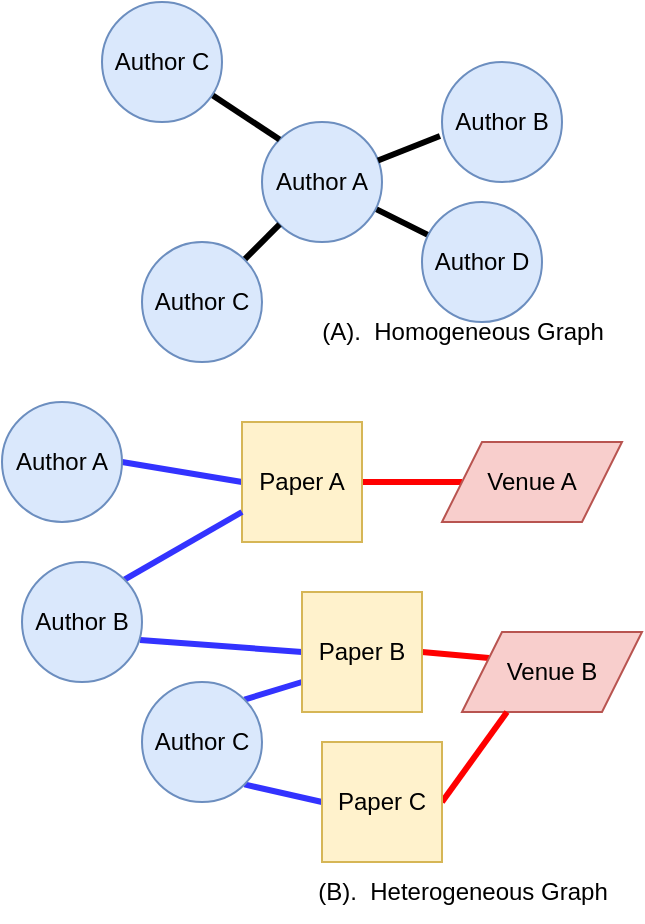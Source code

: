 <mxfile version="20.2.3" type="device" pages="2"><diagram id="WXC8osH0fA8LC0ZqKnBN" name="Page-1"><mxGraphModel dx="1234" dy="826" grid="1" gridSize="10" guides="1" tooltips="1" connect="1" arrows="1" fold="1" page="1" pageScale="1" pageWidth="827" pageHeight="1169" math="0" shadow="0"><root><mxCell id="0"/><mxCell id="1" parent="0"/><mxCell id="EF65xUyE1lz3l1_iHLNG-2" value="" style="edgeStyle=none;rounded=0;orthogonalLoop=1;jettySize=auto;html=1;fontFamily=Garamond;fontSize=18;endArrow=none;endFill=0;strokeColor=#000000;strokeWidth=3;" edge="1" parent="1" source="RMciS9fWkyO5aLNQd7lW-1" target="EF65xUyE1lz3l1_iHLNG-1"><mxGeometry relative="1" as="geometry"/></mxCell><mxCell id="RMciS9fWkyO5aLNQd7lW-1" value="Author A" style="ellipse;whiteSpace=wrap;html=1;aspect=fixed;fillColor=#dae8fc;strokeColor=#6c8ebf;" vertex="1" parent="1"><mxGeometry x="380" y="280" width="60" height="60" as="geometry"/></mxCell><mxCell id="RMciS9fWkyO5aLNQd7lW-9" style="edgeStyle=none;rounded=0;orthogonalLoop=1;jettySize=auto;html=1;endArrow=none;endFill=0;fillColor=#dae8fc;strokeColor=#000000;exitX=-0.017;exitY=0.617;exitDx=0;exitDy=0;exitPerimeter=0;strokeWidth=3;" edge="1" parent="1" source="RMciS9fWkyO5aLNQd7lW-2" target="RMciS9fWkyO5aLNQd7lW-1"><mxGeometry relative="1" as="geometry"><mxPoint x="480" y="300" as="sourcePoint"/></mxGeometry></mxCell><mxCell id="RMciS9fWkyO5aLNQd7lW-2" value="Author B" style="ellipse;whiteSpace=wrap;html=1;aspect=fixed;fillColor=#dae8fc;strokeColor=#6c8ebf;" vertex="1" parent="1"><mxGeometry x="470" y="250" width="60" height="60" as="geometry"/></mxCell><mxCell id="RMciS9fWkyO5aLNQd7lW-8" style="edgeStyle=none;rounded=0;orthogonalLoop=1;jettySize=auto;html=1;exitX=1;exitY=0;exitDx=0;exitDy=0;entryX=0;entryY=1;entryDx=0;entryDy=0;endArrow=none;endFill=0;fillColor=#dae8fc;strokeColor=#000000;strokeWidth=3;" edge="1" parent="1" source="RMciS9fWkyO5aLNQd7lW-3" target="RMciS9fWkyO5aLNQd7lW-1"><mxGeometry relative="1" as="geometry"/></mxCell><mxCell id="RMciS9fWkyO5aLNQd7lW-3" value="Author C" style="ellipse;whiteSpace=wrap;html=1;aspect=fixed;fillColor=#dae8fc;strokeColor=#6c8ebf;" vertex="1" parent="1"><mxGeometry x="320" y="340" width="60" height="60" as="geometry"/></mxCell><mxCell id="RMciS9fWkyO5aLNQd7lW-7" style="rounded=0;orthogonalLoop=1;jettySize=auto;html=1;entryX=0;entryY=0;entryDx=0;entryDy=0;endArrow=none;endFill=0;fillColor=#dae8fc;strokeColor=#000000;strokeWidth=3;" edge="1" parent="1" source="RMciS9fWkyO5aLNQd7lW-4" target="RMciS9fWkyO5aLNQd7lW-1"><mxGeometry relative="1" as="geometry"/></mxCell><mxCell id="RMciS9fWkyO5aLNQd7lW-4" value="Author C" style="ellipse;whiteSpace=wrap;html=1;aspect=fixed;fillColor=#dae8fc;strokeColor=#6c8ebf;" vertex="1" parent="1"><mxGeometry x="300" y="220" width="60" height="60" as="geometry"/></mxCell><mxCell id="RMciS9fWkyO5aLNQd7lW-13" style="edgeStyle=none;rounded=0;orthogonalLoop=1;jettySize=auto;html=1;exitX=1;exitY=0.5;exitDx=0;exitDy=0;entryX=0;entryY=0.5;entryDx=0;entryDy=0;endArrow=none;endFill=0;strokeColor=#3333FF;strokeWidth=3;" edge="1" parent="1" source="RMciS9fWkyO5aLNQd7lW-10" target="RMciS9fWkyO5aLNQd7lW-11"><mxGeometry relative="1" as="geometry"/></mxCell><mxCell id="RMciS9fWkyO5aLNQd7lW-10" value="Author A" style="ellipse;whiteSpace=wrap;html=1;aspect=fixed;fillColor=#dae8fc;strokeColor=#6c8ebf;" vertex="1" parent="1"><mxGeometry x="250" y="420" width="60" height="60" as="geometry"/></mxCell><mxCell id="RMciS9fWkyO5aLNQd7lW-14" style="edgeStyle=none;rounded=0;orthogonalLoop=1;jettySize=auto;html=1;exitX=1;exitY=0.5;exitDx=0;exitDy=0;endArrow=none;endFill=0;strokeColor=#FF0000;strokeWidth=3;" edge="1" parent="1" source="RMciS9fWkyO5aLNQd7lW-11" target="RMciS9fWkyO5aLNQd7lW-12"><mxGeometry relative="1" as="geometry"/></mxCell><mxCell id="RMciS9fWkyO5aLNQd7lW-11" value="Paper A" style="whiteSpace=wrap;html=1;aspect=fixed;fillColor=#fff2cc;strokeColor=#d6b656;" vertex="1" parent="1"><mxGeometry x="370" y="430" width="60" height="60" as="geometry"/></mxCell><mxCell id="RMciS9fWkyO5aLNQd7lW-12" value="Venue A" style="shape=parallelogram;perimeter=parallelogramPerimeter;whiteSpace=wrap;html=1;fixedSize=1;fillColor=#f8cecc;strokeColor=#b85450;" vertex="1" parent="1"><mxGeometry x="470" y="440" width="90" height="40" as="geometry"/></mxCell><mxCell id="RMciS9fWkyO5aLNQd7lW-16" style="edgeStyle=none;rounded=0;orthogonalLoop=1;jettySize=auto;html=1;exitX=1;exitY=0;exitDx=0;exitDy=0;entryX=0;entryY=0.75;entryDx=0;entryDy=0;endArrow=none;endFill=0;strokeColor=#3333FF;strokeWidth=3;" edge="1" parent="1" source="RMciS9fWkyO5aLNQd7lW-15" target="RMciS9fWkyO5aLNQd7lW-11"><mxGeometry relative="1" as="geometry"/></mxCell><mxCell id="RMciS9fWkyO5aLNQd7lW-19" style="edgeStyle=none;rounded=0;orthogonalLoop=1;jettySize=auto;html=1;exitX=0.983;exitY=0.65;exitDx=0;exitDy=0;entryX=0;entryY=0.5;entryDx=0;entryDy=0;endArrow=none;endFill=0;exitPerimeter=0;strokeColor=#3333FF;strokeWidth=3;" edge="1" parent="1" source="RMciS9fWkyO5aLNQd7lW-15" target="RMciS9fWkyO5aLNQd7lW-18"><mxGeometry relative="1" as="geometry"/></mxCell><mxCell id="RMciS9fWkyO5aLNQd7lW-15" value="Author B" style="ellipse;whiteSpace=wrap;html=1;aspect=fixed;fillColor=#dae8fc;strokeColor=#6c8ebf;" vertex="1" parent="1"><mxGeometry x="260" y="500" width="60" height="60" as="geometry"/></mxCell><mxCell id="RMciS9fWkyO5aLNQd7lW-20" style="edgeStyle=none;rounded=0;orthogonalLoop=1;jettySize=auto;html=1;exitX=1;exitY=0;exitDx=0;exitDy=0;entryX=0;entryY=0.75;entryDx=0;entryDy=0;endArrow=none;endFill=0;strokeColor=#3333FF;strokeWidth=3;" edge="1" parent="1" source="RMciS9fWkyO5aLNQd7lW-17" target="RMciS9fWkyO5aLNQd7lW-18"><mxGeometry relative="1" as="geometry"/></mxCell><mxCell id="RMciS9fWkyO5aLNQd7lW-24" style="edgeStyle=none;rounded=0;orthogonalLoop=1;jettySize=auto;html=1;exitX=1;exitY=1;exitDx=0;exitDy=0;entryX=0;entryY=0.5;entryDx=0;entryDy=0;endArrow=none;endFill=0;strokeColor=#3333FF;strokeWidth=3;" edge="1" parent="1" source="RMciS9fWkyO5aLNQd7lW-17" target="RMciS9fWkyO5aLNQd7lW-23"><mxGeometry relative="1" as="geometry"/></mxCell><mxCell id="RMciS9fWkyO5aLNQd7lW-17" value="Author C" style="ellipse;whiteSpace=wrap;html=1;aspect=fixed;fillColor=#dae8fc;strokeColor=#6c8ebf;" vertex="1" parent="1"><mxGeometry x="320" y="560" width="60" height="60" as="geometry"/></mxCell><mxCell id="RMciS9fWkyO5aLNQd7lW-22" style="edgeStyle=none;rounded=0;orthogonalLoop=1;jettySize=auto;html=1;exitX=1;exitY=0.5;exitDx=0;exitDy=0;entryX=0;entryY=0.25;entryDx=0;entryDy=0;endArrow=none;endFill=0;strokeColor=#FF0000;strokeWidth=3;" edge="1" parent="1" source="RMciS9fWkyO5aLNQd7lW-18" target="RMciS9fWkyO5aLNQd7lW-21"><mxGeometry relative="1" as="geometry"/></mxCell><mxCell id="RMciS9fWkyO5aLNQd7lW-18" value="Paper B" style="whiteSpace=wrap;html=1;aspect=fixed;fillColor=#fff2cc;strokeColor=#d6b656;" vertex="1" parent="1"><mxGeometry x="400" y="515" width="60" height="60" as="geometry"/></mxCell><mxCell id="RMciS9fWkyO5aLNQd7lW-21" value="Venue B" style="shape=parallelogram;perimeter=parallelogramPerimeter;whiteSpace=wrap;html=1;fixedSize=1;fillColor=#f8cecc;strokeColor=#b85450;" vertex="1" parent="1"><mxGeometry x="480" y="535" width="90" height="40" as="geometry"/></mxCell><mxCell id="RMciS9fWkyO5aLNQd7lW-25" style="edgeStyle=none;rounded=0;orthogonalLoop=1;jettySize=auto;html=1;exitX=1;exitY=0.5;exitDx=0;exitDy=0;entryX=0.25;entryY=1;entryDx=0;entryDy=0;endArrow=none;endFill=0;strokeColor=#FF0000;strokeWidth=3;" edge="1" parent="1" source="RMciS9fWkyO5aLNQd7lW-23" target="RMciS9fWkyO5aLNQd7lW-21"><mxGeometry relative="1" as="geometry"/></mxCell><mxCell id="RMciS9fWkyO5aLNQd7lW-23" value="Paper C" style="whiteSpace=wrap;html=1;aspect=fixed;fillColor=#fff2cc;strokeColor=#d6b656;" vertex="1" parent="1"><mxGeometry x="410" y="590" width="60" height="60" as="geometry"/></mxCell><mxCell id="RMciS9fWkyO5aLNQd7lW-26" value="(A).&amp;nbsp; Homogeneous Graph" style="text;html=1;align=center;verticalAlign=middle;resizable=0;points=[];autosize=1;strokeColor=none;fillColor=none;" vertex="1" parent="1"><mxGeometry x="400" y="370" width="160" height="30" as="geometry"/></mxCell><mxCell id="RMciS9fWkyO5aLNQd7lW-27" value="(B).&amp;nbsp;&amp;nbsp;&lt;span style=&quot;background-color: initial;&quot;&gt;Heterogeneous Graph&lt;/span&gt;" style="text;html=1;align=center;verticalAlign=middle;resizable=0;points=[];autosize=1;strokeColor=none;fillColor=none;" vertex="1" parent="1"><mxGeometry x="395" y="650" width="170" height="30" as="geometry"/></mxCell><mxCell id="EF65xUyE1lz3l1_iHLNG-1" value="Author D" style="ellipse;whiteSpace=wrap;html=1;aspect=fixed;fillColor=#dae8fc;strokeColor=#6c8ebf;" vertex="1" parent="1"><mxGeometry x="460" y="320" width="60" height="60" as="geometry"/></mxCell></root></mxGraphModel></diagram><diagram id="kwbfEvFwquUDir93cgLU" name="Page-2"><mxGraphModel dx="1234" dy="826" grid="1" gridSize="10" guides="1" tooltips="1" connect="1" arrows="1" fold="1" page="1" pageScale="1" pageWidth="827" pageHeight="1169" math="0" shadow="0"><root><mxCell id="0"/><mxCell id="1" parent="0"/><mxCell id="Lge5NTYimcHdjcp1zJiu-15" value="" style="group" vertex="1" connectable="0" parent="1"><mxGeometry x="220" y="330" width="227.613" height="229.613" as="geometry"/></mxCell><mxCell id="Lge5NTYimcHdjcp1zJiu-4" value="" style="whiteSpace=wrap;html=1;aspect=fixed;fillColor=#fff2cc;strokeColor=#d6b656;fontFamily=Garamond;fontSize=18;" vertex="1" parent="Lge5NTYimcHdjcp1zJiu-15"><mxGeometry width="179.613" height="179.613" as="geometry"/></mxCell><mxCell id="Lge5NTYimcHdjcp1zJiu-5" value="" style="whiteSpace=wrap;html=1;aspect=fixed;fillColor=#fff2cc;strokeColor=#d6b656;fontFamily=Garamond;fontSize=18;" vertex="1" parent="Lge5NTYimcHdjcp1zJiu-15"><mxGeometry x="24" y="25" width="179.613" height="179.613" as="geometry"/></mxCell><mxCell id="Lge5NTYimcHdjcp1zJiu-6" value="" style="whiteSpace=wrap;html=1;aspect=fixed;fillColor=#fff2cc;strokeColor=#d6b656;fontFamily=Garamond;fontSize=18;" vertex="1" parent="Lge5NTYimcHdjcp1zJiu-15"><mxGeometry x="48" y="50" width="179.613" height="179.613" as="geometry"/></mxCell><mxCell id="Lge5NTYimcHdjcp1zJiu-9" value="Q2r" style="whiteSpace=wrap;html=1;aspect=fixed;fillColor=#dae8fc;strokeColor=#6c8ebf;fontFamily=Garamond;fontSize=18;" vertex="1" parent="Lge5NTYimcHdjcp1zJiu-15"><mxGeometry x="91.35" y="94.9" width="44.903" height="44.903" as="geometry"/></mxCell><mxCell id="Lge5NTYimcHdjcp1zJiu-10" value="Q3r" style="whiteSpace=wrap;html=1;aspect=fixed;fillColor=#dae8fc;strokeColor=#6c8ebf;fontFamily=Garamond;fontSize=18;" vertex="1" parent="Lge5NTYimcHdjcp1zJiu-15"><mxGeometry x="136.25" y="139.8" width="44.903" height="44.903" as="geometry"/></mxCell><mxCell id="Lge5NTYimcHdjcp1zJiu-11" value="Q4r" style="whiteSpace=wrap;html=1;aspect=fixed;fillColor=#dae8fc;strokeColor=#6c8ebf;fontFamily=Garamond;fontSize=18;" vertex="1" parent="Lge5NTYimcHdjcp1zJiu-15"><mxGeometry x="182.71" y="184.71" width="44.903" height="44.903" as="geometry"/></mxCell><mxCell id="Lge5NTYimcHdjcp1zJiu-13" value="" style="whiteSpace=wrap;html=1;aspect=fixed;fillColor=#dae8fc;strokeColor=#6c8ebf;fontFamily=Garamond;fontSize=18;" vertex="1" parent="Lge5NTYimcHdjcp1zJiu-15"><mxGeometry width="44.903" height="44.903" as="geometry"/></mxCell><mxCell id="Lge5NTYimcHdjcp1zJiu-12" value="" style="whiteSpace=wrap;html=1;aspect=fixed;fillColor=#dae8fc;strokeColor=#6c8ebf;fontFamily=Garamond;fontSize=18;" vertex="1" parent="Lge5NTYimcHdjcp1zJiu-15"><mxGeometry x="24" y="25" width="44.903" height="44.903" as="geometry"/></mxCell><mxCell id="Lge5NTYimcHdjcp1zJiu-7" value="Q1r" style="whiteSpace=wrap;html=1;aspect=fixed;fillColor=#dae8fc;strokeColor=#6c8ebf;fontFamily=Garamond;fontSize=18;" vertex="1" parent="Lge5NTYimcHdjcp1zJiu-15"><mxGeometry x="48" y="50" width="44.903" height="44.903" as="geometry"/></mxCell></root></mxGraphModel></diagram></mxfile>